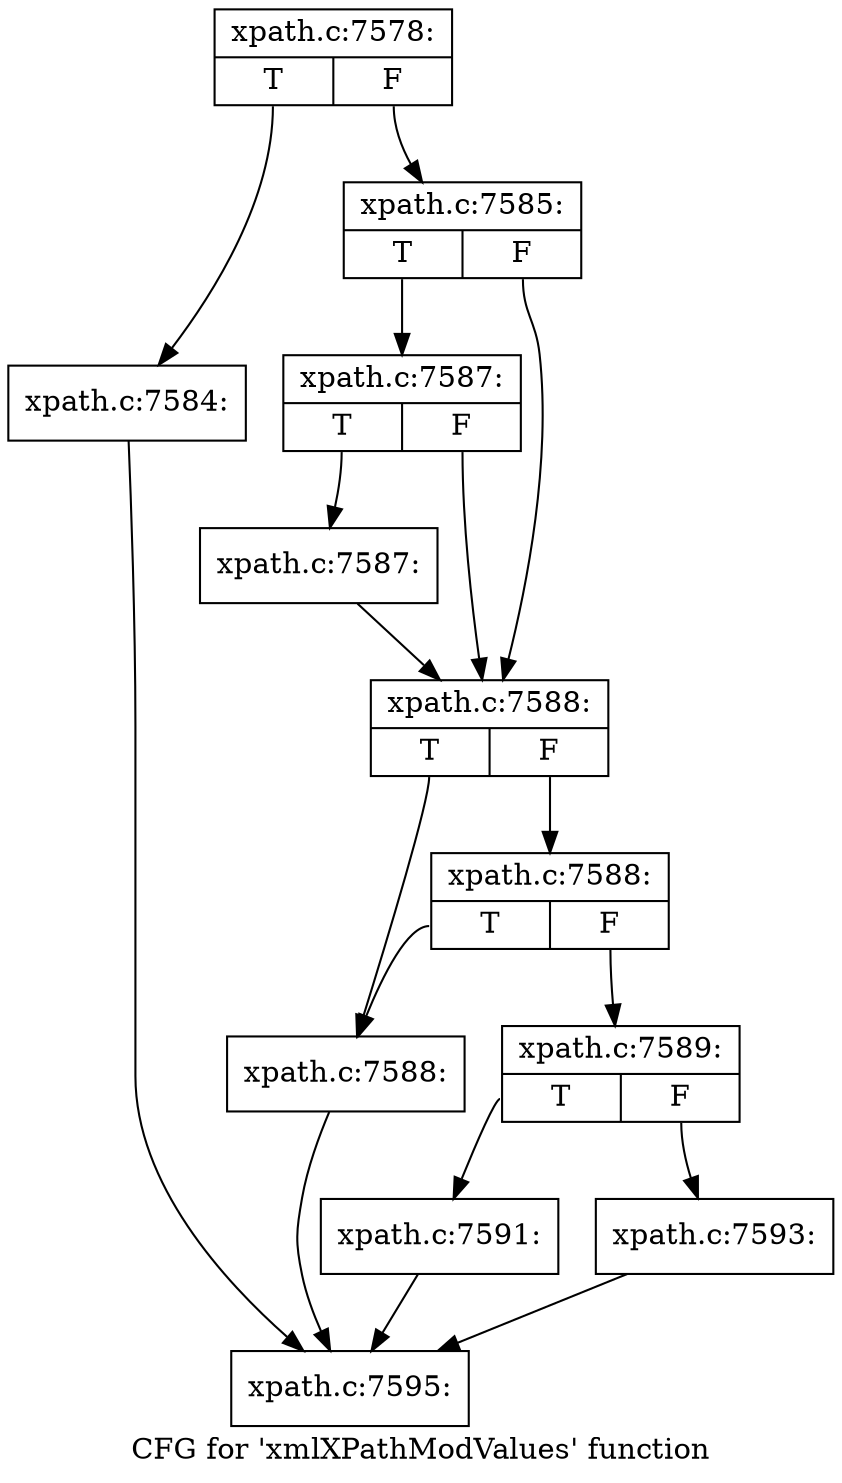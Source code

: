 digraph "CFG for 'xmlXPathModValues' function" {
	label="CFG for 'xmlXPathModValues' function";

	Node0x55e6b270dee0 [shape=record,label="{xpath.c:7578:|{<s0>T|<s1>F}}"];
	Node0x55e6b270dee0:s0 -> Node0x55e6b2711800;
	Node0x55e6b270dee0:s1 -> Node0x55e6b2711850;
	Node0x55e6b2711800 [shape=record,label="{xpath.c:7584:}"];
	Node0x55e6b2711800 -> Node0x55e6b2713670;
	Node0x55e6b2711850 [shape=record,label="{xpath.c:7585:|{<s0>T|<s1>F}}"];
	Node0x55e6b2711850:s0 -> Node0x55e6b2712150;
	Node0x55e6b2711850:s1 -> Node0x55e6b2712100;
	Node0x55e6b2712150 [shape=record,label="{xpath.c:7587:|{<s0>T|<s1>F}}"];
	Node0x55e6b2712150:s0 -> Node0x55e6b27120b0;
	Node0x55e6b2712150:s1 -> Node0x55e6b2712100;
	Node0x55e6b27120b0 [shape=record,label="{xpath.c:7587:}"];
	Node0x55e6b27120b0 -> Node0x55e6b2712100;
	Node0x55e6b2712100 [shape=record,label="{xpath.c:7588:|{<s0>T|<s1>F}}"];
	Node0x55e6b2712100:s0 -> Node0x55e6b27128e0;
	Node0x55e6b2712100:s1 -> Node0x55e6b2712980;
	Node0x55e6b2712980 [shape=record,label="{xpath.c:7588:|{<s0>T|<s1>F}}"];
	Node0x55e6b2712980:s0 -> Node0x55e6b27128e0;
	Node0x55e6b2712980:s1 -> Node0x55e6b2712930;
	Node0x55e6b27128e0 [shape=record,label="{xpath.c:7588:}"];
	Node0x55e6b27128e0 -> Node0x55e6b2713670;
	Node0x55e6b2712930 [shape=record,label="{xpath.c:7589:|{<s0>T|<s1>F}}"];
	Node0x55e6b2712930:s0 -> Node0x55e6b2713620;
	Node0x55e6b2712930:s1 -> Node0x55e6b27136c0;
	Node0x55e6b2713620 [shape=record,label="{xpath.c:7591:}"];
	Node0x55e6b2713620 -> Node0x55e6b2713670;
	Node0x55e6b27136c0 [shape=record,label="{xpath.c:7593:}"];
	Node0x55e6b27136c0 -> Node0x55e6b2713670;
	Node0x55e6b2713670 [shape=record,label="{xpath.c:7595:}"];
}
